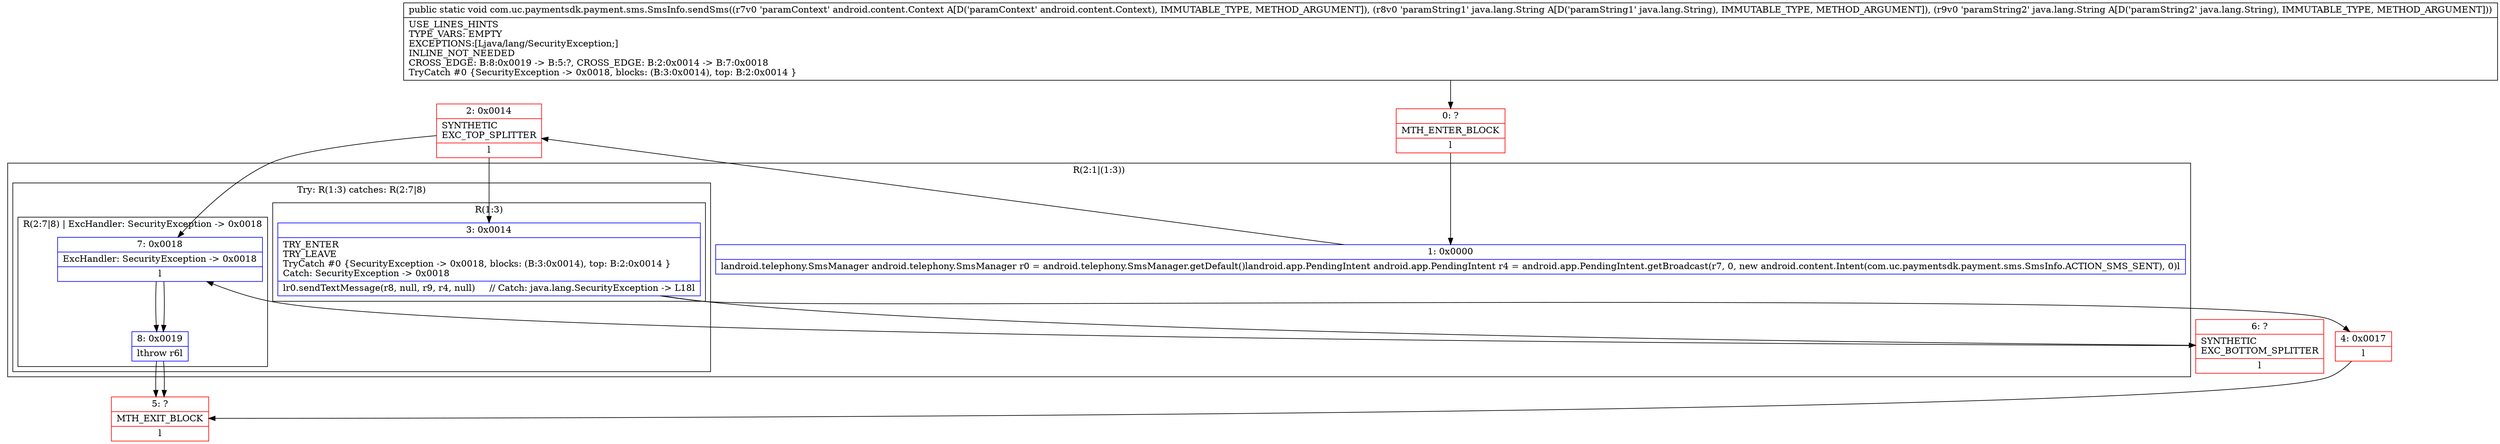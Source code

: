digraph "CFG forcom.uc.paymentsdk.payment.sms.SmsInfo.sendSms(Landroid\/content\/Context;Ljava\/lang\/String;Ljava\/lang\/String;)V" {
subgraph cluster_Region_1000489541 {
label = "R(2:1|(1:3))";
node [shape=record,color=blue];
Node_1 [shape=record,label="{1\:\ 0x0000|landroid.telephony.SmsManager android.telephony.SmsManager r0 = android.telephony.SmsManager.getDefault()landroid.app.PendingIntent android.app.PendingIntent r4 = android.app.PendingIntent.getBroadcast(r7, 0, new android.content.Intent(com.uc.paymentsdk.payment.sms.SmsInfo.ACTION_SMS_SENT), 0)l}"];
subgraph cluster_TryCatchRegion_252029944 {
label = "Try: R(1:3) catches: R(2:7|8)";
node [shape=record,color=blue];
subgraph cluster_Region_1168810863 {
label = "R(1:3)";
node [shape=record,color=blue];
Node_3 [shape=record,label="{3\:\ 0x0014|TRY_ENTER\lTRY_LEAVE\lTryCatch #0 \{SecurityException \-\> 0x0018, blocks: (B:3:0x0014), top: B:2:0x0014 \}\lCatch: SecurityException \-\> 0x0018\l|lr0.sendTextMessage(r8, null, r9, r4, null)     \/\/ Catch: java.lang.SecurityException \-\> L18l}"];
}
subgraph cluster_Region_2058210807 {
label = "R(2:7|8) | ExcHandler: SecurityException \-\> 0x0018\l";
node [shape=record,color=blue];
Node_7 [shape=record,label="{7\:\ 0x0018|ExcHandler: SecurityException \-\> 0x0018\l|l}"];
Node_8 [shape=record,label="{8\:\ 0x0019|lthrow r6l}"];
}
}
}
subgraph cluster_Region_2058210807 {
label = "R(2:7|8) | ExcHandler: SecurityException \-\> 0x0018\l";
node [shape=record,color=blue];
Node_7 [shape=record,label="{7\:\ 0x0018|ExcHandler: SecurityException \-\> 0x0018\l|l}"];
Node_8 [shape=record,label="{8\:\ 0x0019|lthrow r6l}"];
}
Node_0 [shape=record,color=red,label="{0\:\ ?|MTH_ENTER_BLOCK\l|l}"];
Node_2 [shape=record,color=red,label="{2\:\ 0x0014|SYNTHETIC\lEXC_TOP_SPLITTER\l|l}"];
Node_4 [shape=record,color=red,label="{4\:\ 0x0017|l}"];
Node_5 [shape=record,color=red,label="{5\:\ ?|MTH_EXIT_BLOCK\l|l}"];
Node_6 [shape=record,color=red,label="{6\:\ ?|SYNTHETIC\lEXC_BOTTOM_SPLITTER\l|l}"];
MethodNode[shape=record,label="{public static void com.uc.paymentsdk.payment.sms.SmsInfo.sendSms((r7v0 'paramContext' android.content.Context A[D('paramContext' android.content.Context), IMMUTABLE_TYPE, METHOD_ARGUMENT]), (r8v0 'paramString1' java.lang.String A[D('paramString1' java.lang.String), IMMUTABLE_TYPE, METHOD_ARGUMENT]), (r9v0 'paramString2' java.lang.String A[D('paramString2' java.lang.String), IMMUTABLE_TYPE, METHOD_ARGUMENT]))  | USE_LINES_HINTS\lTYPE_VARS: EMPTY\lEXCEPTIONS:[Ljava\/lang\/SecurityException;]\lINLINE_NOT_NEEDED\lCROSS_EDGE: B:8:0x0019 \-\> B:5:?, CROSS_EDGE: B:2:0x0014 \-\> B:7:0x0018\lTryCatch #0 \{SecurityException \-\> 0x0018, blocks: (B:3:0x0014), top: B:2:0x0014 \}\l}"];
MethodNode -> Node_0;
Node_1 -> Node_2;
Node_3 -> Node_4;
Node_3 -> Node_6;
Node_7 -> Node_8;
Node_8 -> Node_5;
Node_7 -> Node_8;
Node_8 -> Node_5;
Node_0 -> Node_1;
Node_2 -> Node_3;
Node_2 -> Node_7;
Node_4 -> Node_5;
Node_6 -> Node_7;
}

